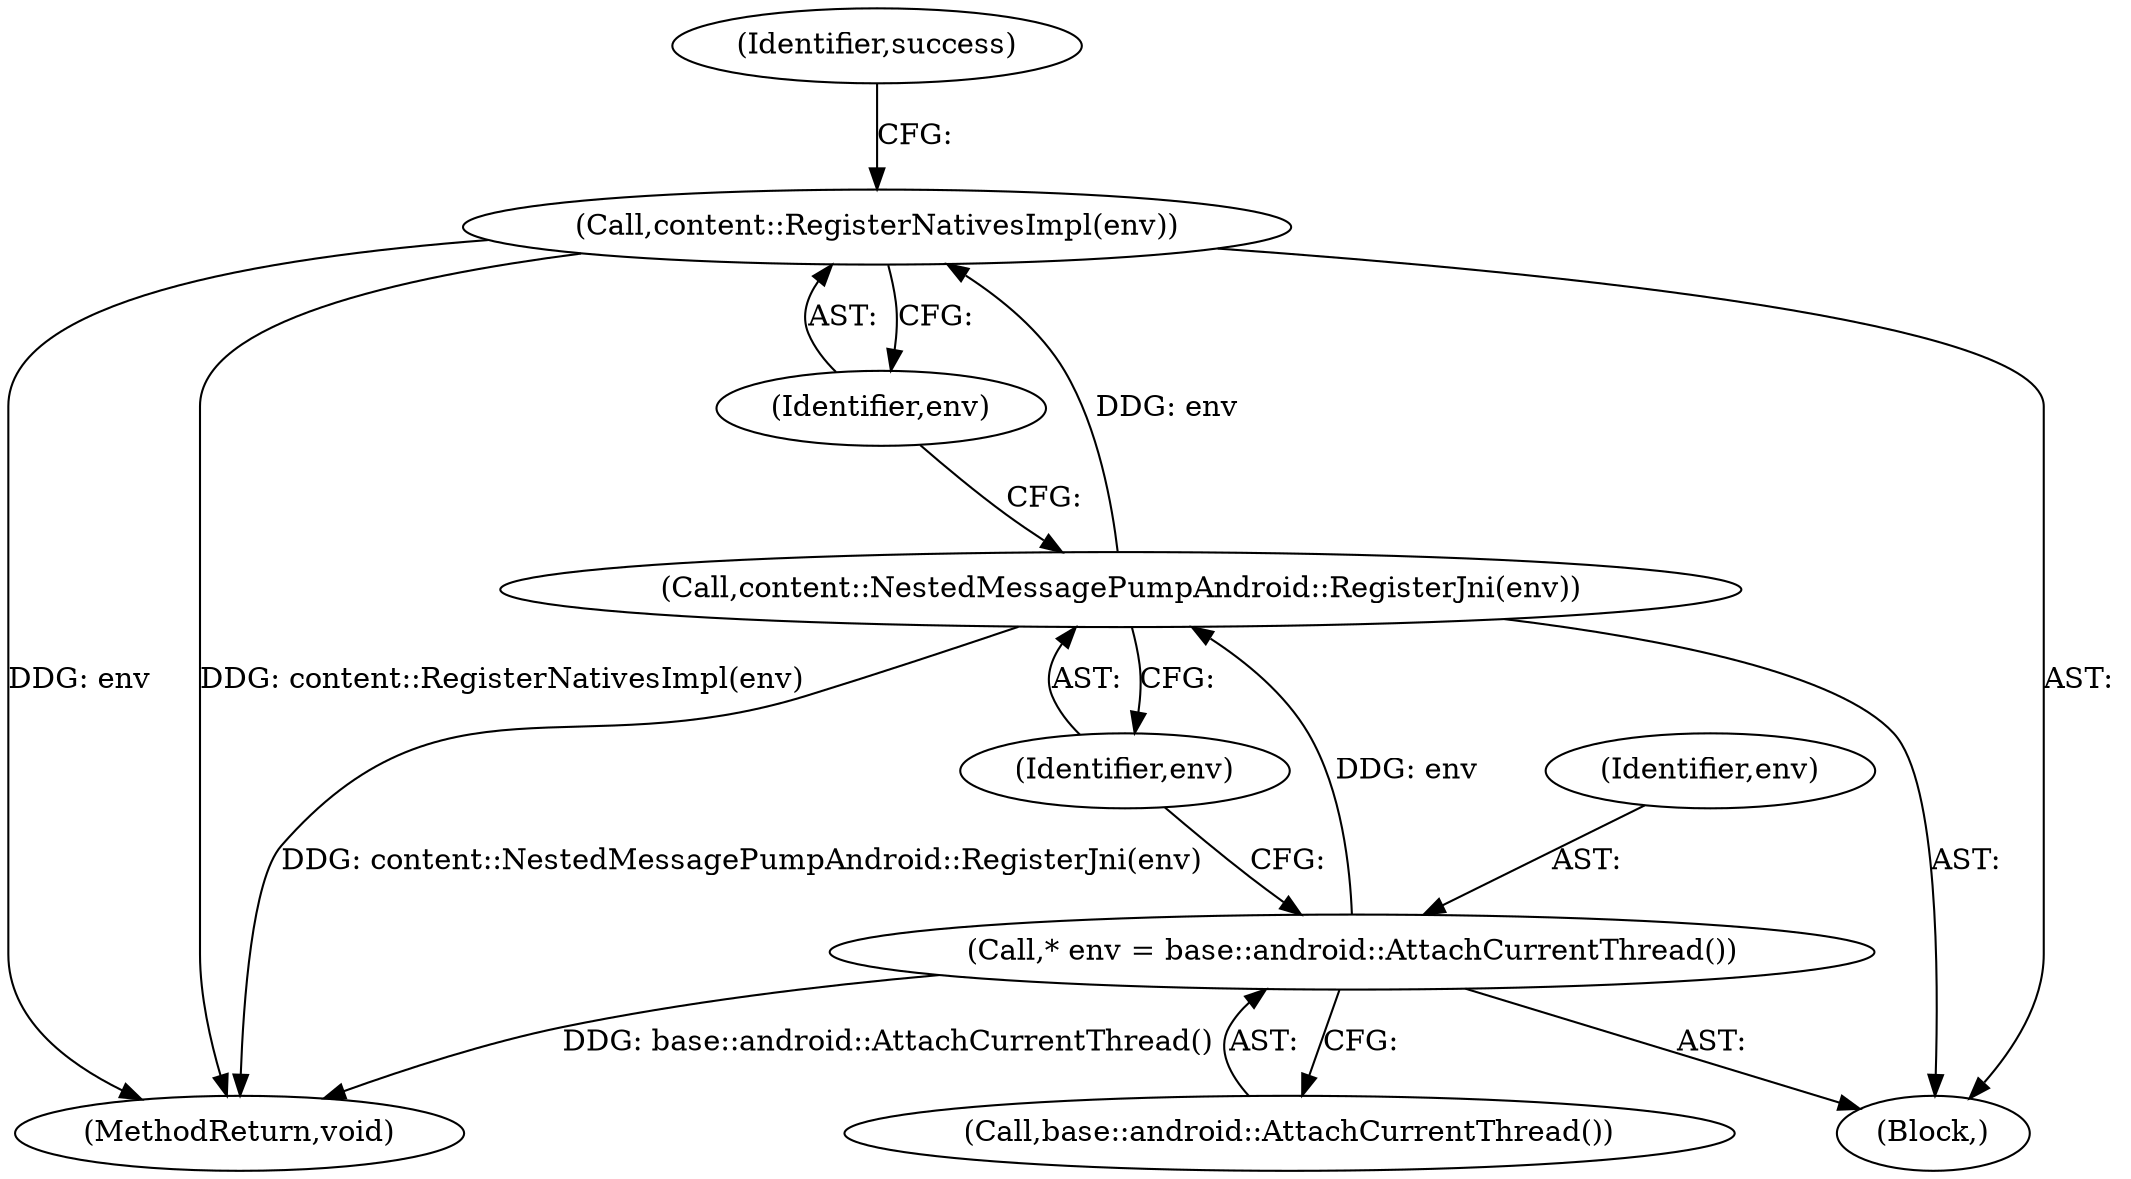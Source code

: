 digraph "0_Chrome_d6805d0d1d21976cf16d0237d9091f7eebea4ea5@pointer" {
"1000108" [label="(Call,content::RegisterNativesImpl(env))"];
"1000106" [label="(Call,content::NestedMessagePumpAndroid::RegisterJni(env))"];
"1000103" [label="(Call,* env = base::android::AttachCurrentThread())"];
"1000104" [label="(Identifier,env)"];
"1000109" [label="(Identifier,env)"];
"1000107" [label="(Identifier,env)"];
"1000112" [label="(Identifier,success)"];
"1000150" [label="(MethodReturn,void)"];
"1000105" [label="(Call,base::android::AttachCurrentThread())"];
"1000103" [label="(Call,* env = base::android::AttachCurrentThread())"];
"1000106" [label="(Call,content::NestedMessagePumpAndroid::RegisterJni(env))"];
"1000101" [label="(Block,)"];
"1000108" [label="(Call,content::RegisterNativesImpl(env))"];
"1000108" -> "1000101"  [label="AST: "];
"1000108" -> "1000109"  [label="CFG: "];
"1000109" -> "1000108"  [label="AST: "];
"1000112" -> "1000108"  [label="CFG: "];
"1000108" -> "1000150"  [label="DDG: content::RegisterNativesImpl(env)"];
"1000108" -> "1000150"  [label="DDG: env"];
"1000106" -> "1000108"  [label="DDG: env"];
"1000106" -> "1000101"  [label="AST: "];
"1000106" -> "1000107"  [label="CFG: "];
"1000107" -> "1000106"  [label="AST: "];
"1000109" -> "1000106"  [label="CFG: "];
"1000106" -> "1000150"  [label="DDG: content::NestedMessagePumpAndroid::RegisterJni(env)"];
"1000103" -> "1000106"  [label="DDG: env"];
"1000103" -> "1000101"  [label="AST: "];
"1000103" -> "1000105"  [label="CFG: "];
"1000104" -> "1000103"  [label="AST: "];
"1000105" -> "1000103"  [label="AST: "];
"1000107" -> "1000103"  [label="CFG: "];
"1000103" -> "1000150"  [label="DDG: base::android::AttachCurrentThread()"];
}
